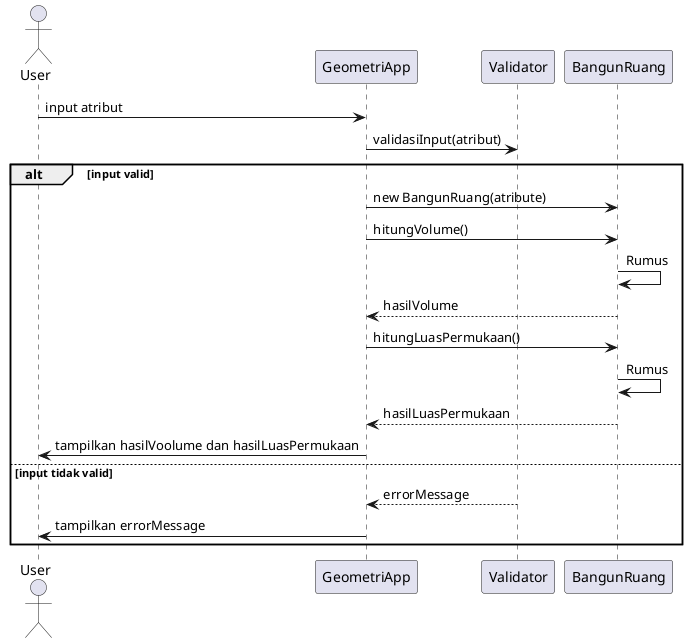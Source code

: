 @startuml
actor User
participant "GeometriApp" as UI
participant "Validator" as Validator
participant "BangunRuang" as BangunRuang

User -> UI: input atribut
UI -> Validator: validasiInput(atribut)
alt input valid
    UI -> BangunRuang: new BangunRuang(atribute)
    UI -> BangunRuang: hitungVolume()
    BangunRuang -> BangunRuang: Rumus
    BangunRuang --> UI: hasilVolume
    UI -> BangunRuang: hitungLuasPermukaan()
    BangunRuang -> BangunRuang: Rumus
    BangunRuang --> UI: hasilLuasPermukaan
    UI -> User: tampilkan hasilVoolume dan hasilLuasPermukaan
else input tidak valid
    Validator --> UI: errorMessage
    UI -> User: tampilkan errorMessage
end
@enduml